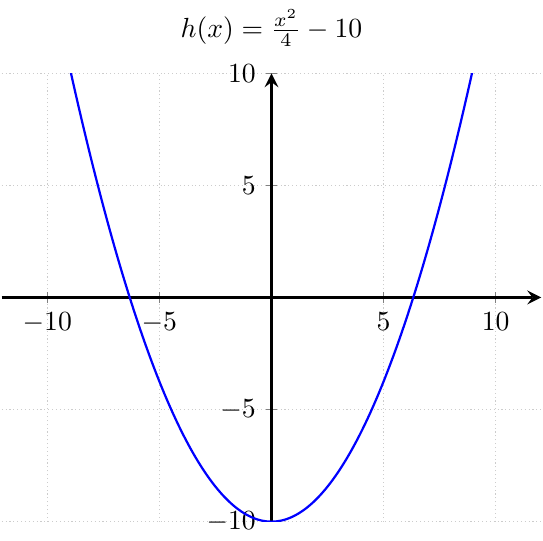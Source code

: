 \documentclass[tikz]{standalone}
\usepackage{pgfplots}
\pgfplotsset{compat=1.16}

\begin{document}
\begin{tikzpicture}
    \begin{axis}[
      axis lines=middle,
      axis line style={very thick},
      axis equal,
      xmin=-10,xmax=10,ymin=-10,ymax=10,
      xtick distance=5,
      ytick distance=5,
      title={$h(x) = \frac{x^2}{4} - 10$},
      grid=both,
      grid style={thin,densely dotted,black!20}]
      \addplot[domain=-10:10,samples=250,blue,thick] {x^2/4 - 10};
    \end{axis}
\end{tikzpicture}
\end{document}

